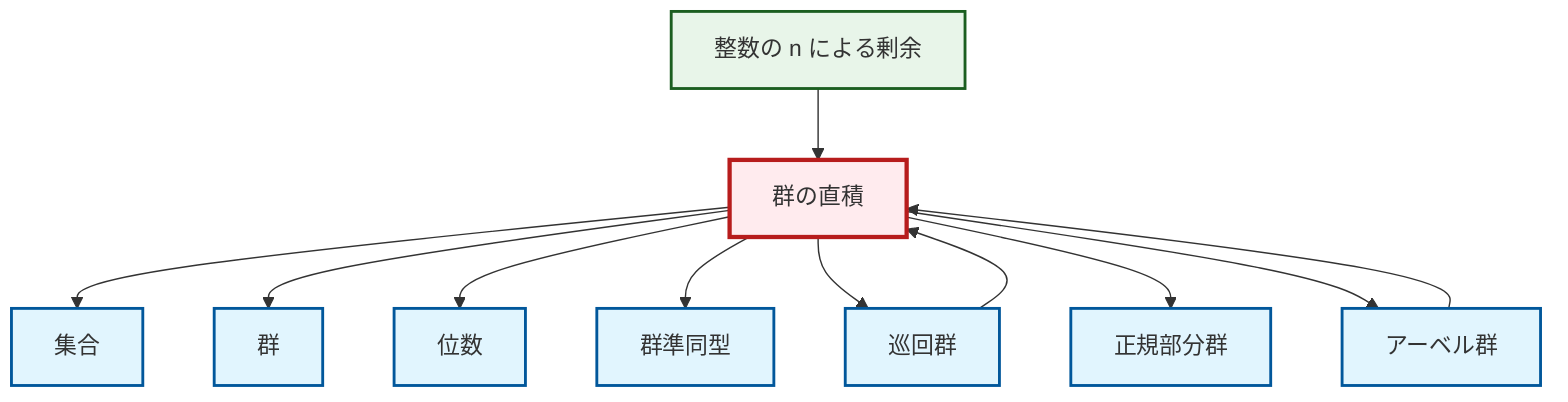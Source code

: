 graph TD
    classDef definition fill:#e1f5fe,stroke:#01579b,stroke-width:2px
    classDef theorem fill:#f3e5f5,stroke:#4a148c,stroke-width:2px
    classDef axiom fill:#fff3e0,stroke:#e65100,stroke-width:2px
    classDef example fill:#e8f5e9,stroke:#1b5e20,stroke-width:2px
    classDef current fill:#ffebee,stroke:#b71c1c,stroke-width:3px
    ex-quotient-integers-mod-n["整数の n による剰余"]:::example
    def-group["群"]:::definition
    def-normal-subgroup["正規部分群"]:::definition
    def-order["位数"]:::definition
    def-abelian-group["アーベル群"]:::definition
    def-direct-product["群の直積"]:::definition
    def-set["集合"]:::definition
    def-cyclic-group["巡回群"]:::definition
    def-homomorphism["群準同型"]:::definition
    def-abelian-group --> def-direct-product
    def-direct-product --> def-set
    def-direct-product --> def-group
    def-direct-product --> def-order
    def-direct-product --> def-homomorphism
    def-direct-product --> def-cyclic-group
    ex-quotient-integers-mod-n --> def-direct-product
    def-direct-product --> def-normal-subgroup
    def-direct-product --> def-abelian-group
    def-cyclic-group --> def-direct-product
    class def-direct-product current